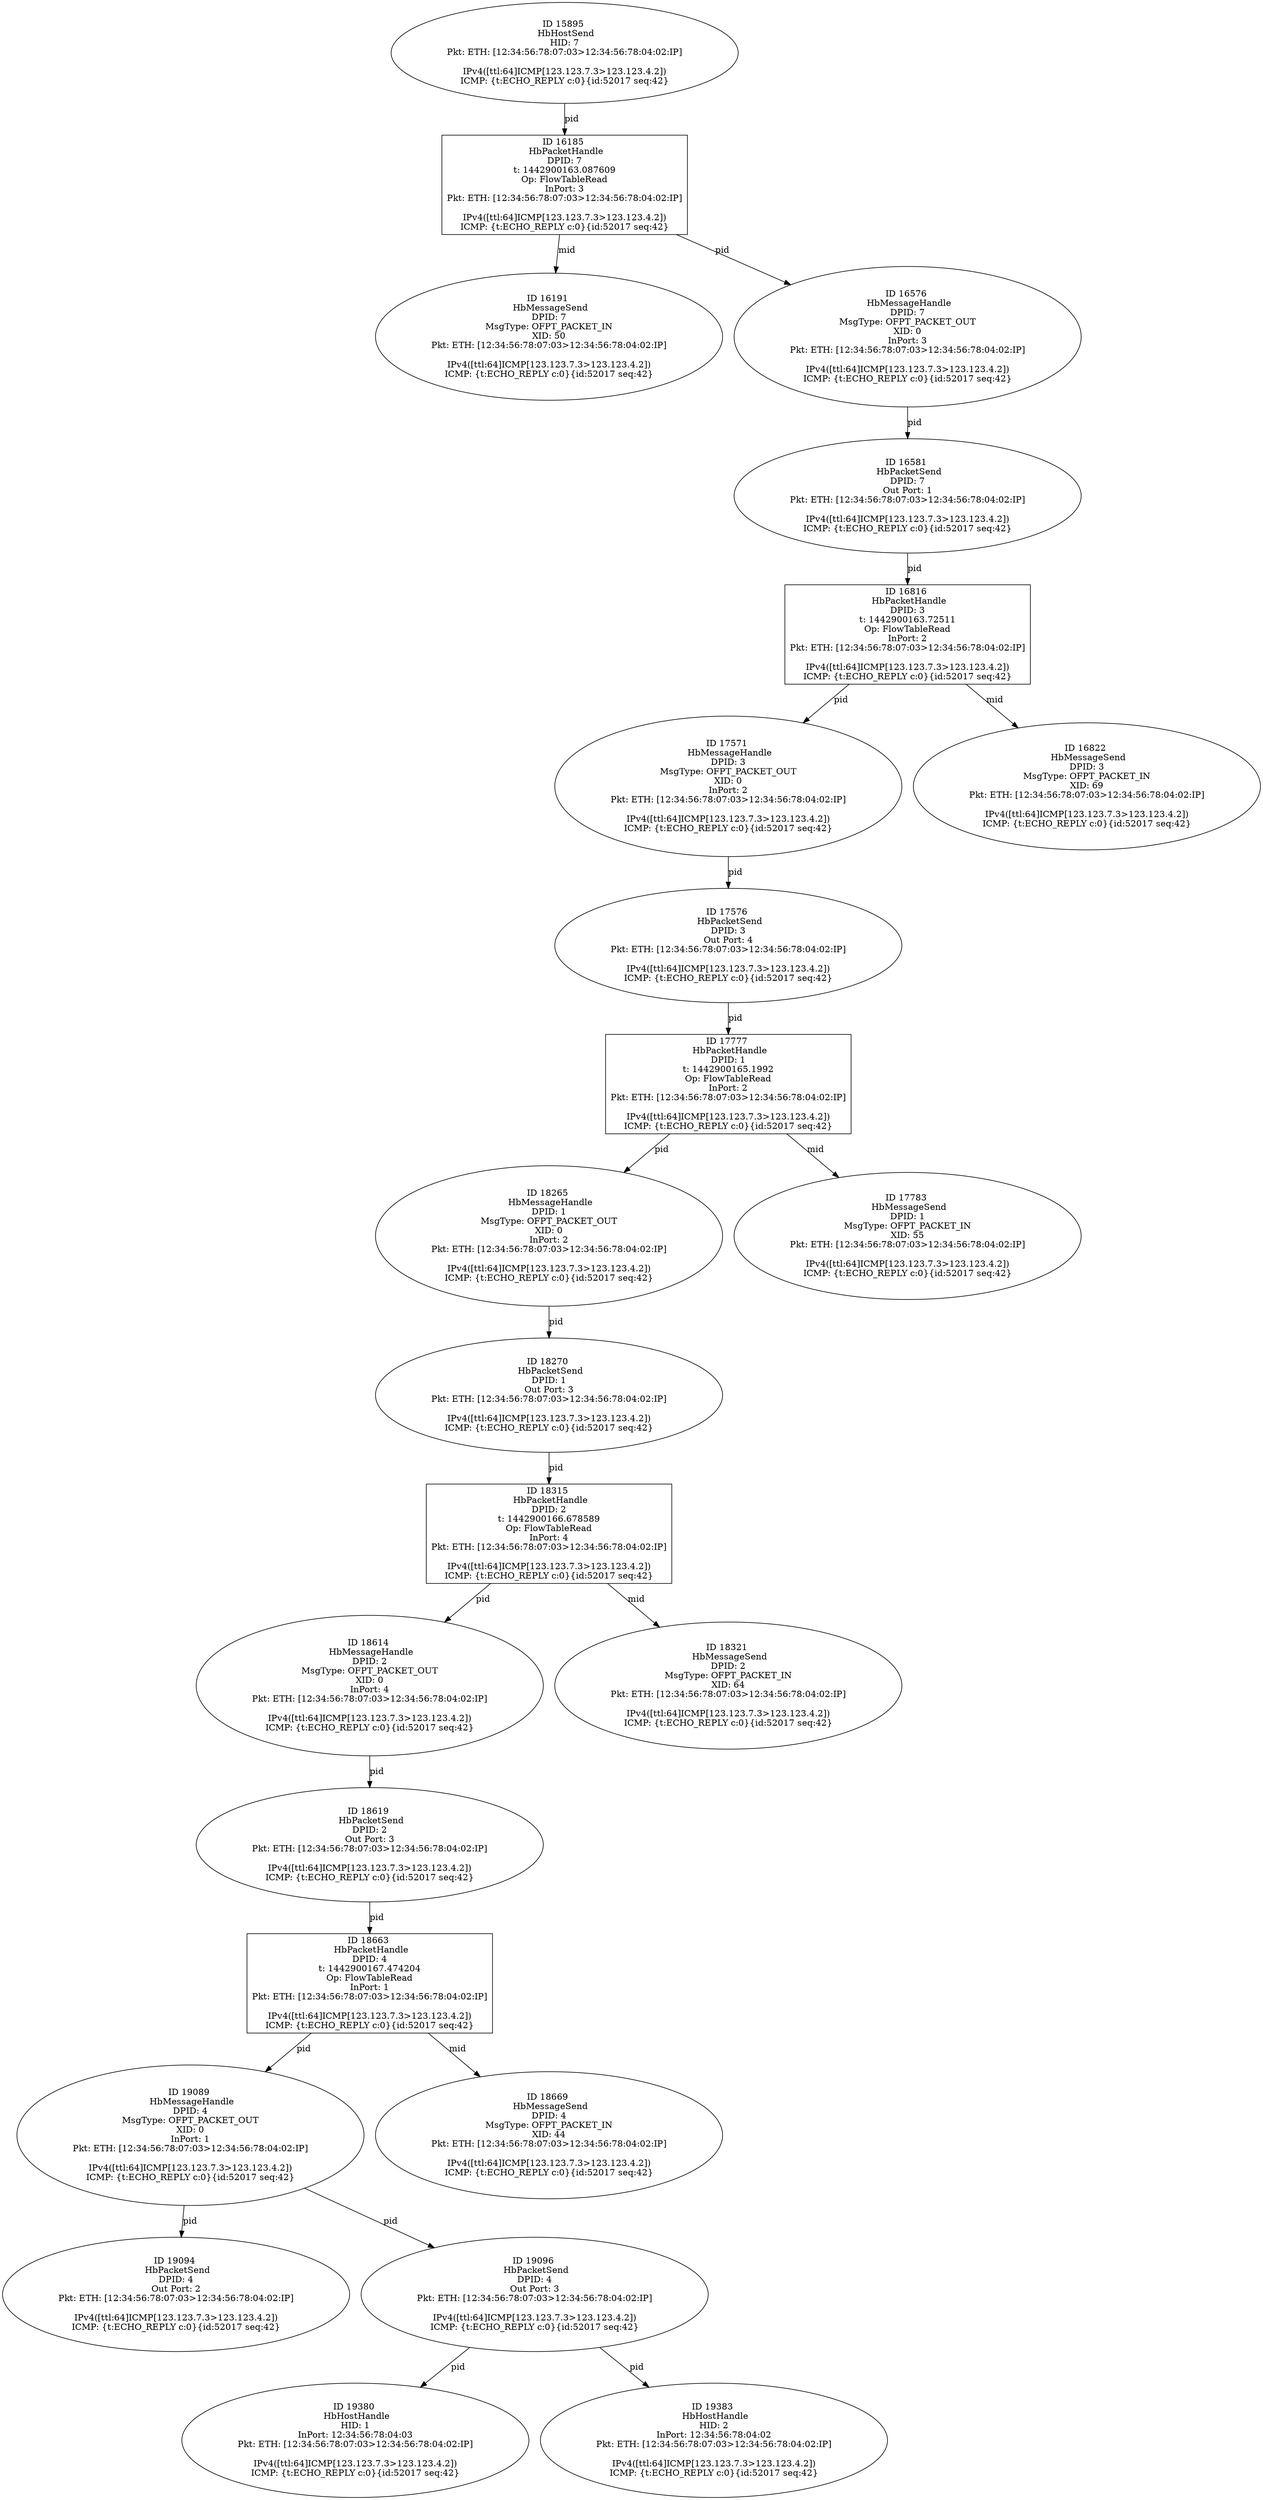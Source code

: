 strict digraph G {
18315 [shape=box, event=<hb_events.HbPacketHandle object at 0x10bbb8ad0>, label="ID 18315 
 HbPacketHandle
DPID: 2
t: 1442900166.678589
Op: FlowTableRead
InPort: 4
Pkt: ETH: [12:34:56:78:07:03>12:34:56:78:04:02:IP]

IPv4([ttl:64]ICMP[123.123.7.3>123.123.4.2])
ICMP: {t:ECHO_REPLY c:0}{id:52017 seq:42}"];
19089 [shape=oval, event=<hb_events.HbMessageHandle object at 0x10c01c7d0>, label="ID 19089 
 HbMessageHandle
DPID: 4
MsgType: OFPT_PACKET_OUT
XID: 0
InPort: 1
Pkt: ETH: [12:34:56:78:07:03>12:34:56:78:04:02:IP]

IPv4([ttl:64]ICMP[123.123.7.3>123.123.4.2])
ICMP: {t:ECHO_REPLY c:0}{id:52017 seq:42}"];
19094 [shape=oval, event=<hb_events.HbPacketSend object at 0x10c05c550>, label="ID 19094 
 HbPacketSend
DPID: 4
Out Port: 2
Pkt: ETH: [12:34:56:78:07:03>12:34:56:78:04:02:IP]

IPv4([ttl:64]ICMP[123.123.7.3>123.123.4.2])
ICMP: {t:ECHO_REPLY c:0}{id:52017 seq:42}"];
15895 [shape=oval, event=<hb_events.HbHostSend object at 0x10b2fef10>, label="ID 15895 
 HbHostSend
HID: 7
Pkt: ETH: [12:34:56:78:07:03>12:34:56:78:04:02:IP]

IPv4([ttl:64]ICMP[123.123.7.3>123.123.4.2])
ICMP: {t:ECHO_REPLY c:0}{id:52017 seq:42}"];
19096 [shape=oval, event=<hb_events.HbPacketSend object at 0x10c05c610>, label="ID 19096 
 HbPacketSend
DPID: 4
Out Port: 3
Pkt: ETH: [12:34:56:78:07:03>12:34:56:78:04:02:IP]

IPv4([ttl:64]ICMP[123.123.7.3>123.123.4.2])
ICMP: {t:ECHO_REPLY c:0}{id:52017 seq:42}"];
18614 [shape=oval, event=<hb_events.HbMessageHandle object at 0x10bca7390>, label="ID 18614 
 HbMessageHandle
DPID: 2
MsgType: OFPT_PACKET_OUT
XID: 0
InPort: 4
Pkt: ETH: [12:34:56:78:07:03>12:34:56:78:04:02:IP]

IPv4([ttl:64]ICMP[123.123.7.3>123.123.4.2])
ICMP: {t:ECHO_REPLY c:0}{id:52017 seq:42}"];
17571 [shape=oval, event=<hb_events.HbMessageHandle object at 0x10b80e7d0>, label="ID 17571 
 HbMessageHandle
DPID: 3
MsgType: OFPT_PACKET_OUT
XID: 0
InPort: 2
Pkt: ETH: [12:34:56:78:07:03>12:34:56:78:04:02:IP]

IPv4([ttl:64]ICMP[123.123.7.3>123.123.4.2])
ICMP: {t:ECHO_REPLY c:0}{id:52017 seq:42}"];
17576 [shape=oval, event=<hb_events.HbPacketSend object at 0x10b80ec50>, label="ID 17576 
 HbPacketSend
DPID: 3
Out Port: 4
Pkt: ETH: [12:34:56:78:07:03>12:34:56:78:04:02:IP]

IPv4([ttl:64]ICMP[123.123.7.3>123.123.4.2])
ICMP: {t:ECHO_REPLY c:0}{id:52017 seq:42}"];
16816 [shape=box, event=<hb_events.HbPacketHandle object at 0x10b534d50>, label="ID 16816 
 HbPacketHandle
DPID: 3
t: 1442900163.72511
Op: FlowTableRead
InPort: 2
Pkt: ETH: [12:34:56:78:07:03>12:34:56:78:04:02:IP]

IPv4([ttl:64]ICMP[123.123.7.3>123.123.4.2])
ICMP: {t:ECHO_REPLY c:0}{id:52017 seq:42}"];
19380 [shape=oval, event=<hb_events.HbHostHandle object at 0x10c1dbfd0>, label="ID 19380 
 HbHostHandle
HID: 1
InPort: 12:34:56:78:04:03
Pkt: ETH: [12:34:56:78:07:03>12:34:56:78:04:02:IP]

IPv4([ttl:64]ICMP[123.123.7.3>123.123.4.2])
ICMP: {t:ECHO_REPLY c:0}{id:52017 seq:42}"];
16822 [shape=oval, event=<hb_events.HbMessageSend object at 0x10b53bc50>, label="ID 16822 
 HbMessageSend
DPID: 3
MsgType: OFPT_PACKET_IN
XID: 69
Pkt: ETH: [12:34:56:78:07:03>12:34:56:78:04:02:IP]

IPv4([ttl:64]ICMP[123.123.7.3>123.123.4.2])
ICMP: {t:ECHO_REPLY c:0}{id:52017 seq:42}"];
19383 [shape=oval, event=<hb_events.HbHostHandle object at 0x10c1e0110>, label="ID 19383 
 HbHostHandle
HID: 2
InPort: 12:34:56:78:04:02
Pkt: ETH: [12:34:56:78:07:03>12:34:56:78:04:02:IP]

IPv4([ttl:64]ICMP[123.123.7.3>123.123.4.2])
ICMP: {t:ECHO_REPLY c:0}{id:52017 seq:42}"];
16185 [shape=box, event=<hb_events.HbPacketHandle object at 0x10b3a2290>, label="ID 16185 
 HbPacketHandle
DPID: 7
t: 1442900163.087609
Op: FlowTableRead
InPort: 3
Pkt: ETH: [12:34:56:78:07:03>12:34:56:78:04:02:IP]

IPv4([ttl:64]ICMP[123.123.7.3>123.123.4.2])
ICMP: {t:ECHO_REPLY c:0}{id:52017 seq:42}"];
18619 [shape=oval, event=<hb_events.HbPacketSend object at 0x10bca78d0>, label="ID 18619 
 HbPacketSend
DPID: 2
Out Port: 3
Pkt: ETH: [12:34:56:78:07:03>12:34:56:78:04:02:IP]

IPv4([ttl:64]ICMP[123.123.7.3>123.123.4.2])
ICMP: {t:ECHO_REPLY c:0}{id:52017 seq:42}"];
16191 [shape=oval, event=<hb_events.HbMessageSend object at 0x10b3a2a50>, label="ID 16191 
 HbMessageSend
DPID: 7
MsgType: OFPT_PACKET_IN
XID: 50
Pkt: ETH: [12:34:56:78:07:03>12:34:56:78:04:02:IP]

IPv4([ttl:64]ICMP[123.123.7.3>123.123.4.2])
ICMP: {t:ECHO_REPLY c:0}{id:52017 seq:42}"];
16576 [shape=oval, event=<hb_events.HbMessageHandle object at 0x10b47e890>, label="ID 16576 
 HbMessageHandle
DPID: 7
MsgType: OFPT_PACKET_OUT
XID: 0
InPort: 3
Pkt: ETH: [12:34:56:78:07:03>12:34:56:78:04:02:IP]

IPv4([ttl:64]ICMP[123.123.7.3>123.123.4.2])
ICMP: {t:ECHO_REPLY c:0}{id:52017 seq:42}"];
16581 [shape=oval, event=<hb_events.HbPacketSend object at 0x10b4929d0>, label="ID 16581 
 HbPacketSend
DPID: 7
Out Port: 1
Pkt: ETH: [12:34:56:78:07:03>12:34:56:78:04:02:IP]

IPv4([ttl:64]ICMP[123.123.7.3>123.123.4.2])
ICMP: {t:ECHO_REPLY c:0}{id:52017 seq:42}"];
18321 [shape=oval, event=<hb_events.HbMessageSend object at 0x10bb78410>, label="ID 18321 
 HbMessageSend
DPID: 2
MsgType: OFPT_PACKET_IN
XID: 64
Pkt: ETH: [12:34:56:78:07:03>12:34:56:78:04:02:IP]

IPv4([ttl:64]ICMP[123.123.7.3>123.123.4.2])
ICMP: {t:ECHO_REPLY c:0}{id:52017 seq:42}"];
18265 [shape=oval, event=<hb_events.HbMessageHandle object at 0x10bb72950>, label="ID 18265 
 HbMessageHandle
DPID: 1
MsgType: OFPT_PACKET_OUT
XID: 0
InPort: 2
Pkt: ETH: [12:34:56:78:07:03>12:34:56:78:04:02:IP]

IPv4([ttl:64]ICMP[123.123.7.3>123.123.4.2])
ICMP: {t:ECHO_REPLY c:0}{id:52017 seq:42}"];
18270 [shape=oval, event=<hb_events.HbPacketSend object at 0x10bb72f90>, label="ID 18270 
 HbPacketSend
DPID: 1
Out Port: 3
Pkt: ETH: [12:34:56:78:07:03>12:34:56:78:04:02:IP]

IPv4([ttl:64]ICMP[123.123.7.3>123.123.4.2])
ICMP: {t:ECHO_REPLY c:0}{id:52017 seq:42}"];
18663 [shape=box, event=<hb_events.HbPacketHandle object at 0x10bda6a50>, label="ID 18663 
 HbPacketHandle
DPID: 4
t: 1442900167.474204
Op: FlowTableRead
InPort: 1
Pkt: ETH: [12:34:56:78:07:03>12:34:56:78:04:02:IP]

IPv4([ttl:64]ICMP[123.123.7.3>123.123.4.2])
ICMP: {t:ECHO_REPLY c:0}{id:52017 seq:42}"];
18669 [shape=oval, event=<hb_events.HbMessageSend object at 0x10bd85410>, label="ID 18669 
 HbMessageSend
DPID: 4
MsgType: OFPT_PACKET_IN
XID: 44
Pkt: ETH: [12:34:56:78:07:03>12:34:56:78:04:02:IP]

IPv4([ttl:64]ICMP[123.123.7.3>123.123.4.2])
ICMP: {t:ECHO_REPLY c:0}{id:52017 seq:42}"];
17777 [shape=box, event=<hb_events.HbPacketHandle object at 0x10b90b390>, label="ID 17777 
 HbPacketHandle
DPID: 1
t: 1442900165.1992
Op: FlowTableRead
InPort: 2
Pkt: ETH: [12:34:56:78:07:03>12:34:56:78:04:02:IP]

IPv4([ttl:64]ICMP[123.123.7.3>123.123.4.2])
ICMP: {t:ECHO_REPLY c:0}{id:52017 seq:42}"];
17783 [shape=oval, event=<hb_events.HbMessageSend object at 0x10b90bb50>, label="ID 17783 
 HbMessageSend
DPID: 1
MsgType: OFPT_PACKET_IN
XID: 55
Pkt: ETH: [12:34:56:78:07:03>12:34:56:78:04:02:IP]

IPv4([ttl:64]ICMP[123.123.7.3>123.123.4.2])
ICMP: {t:ECHO_REPLY c:0}{id:52017 seq:42}"];
18315 -> 18321  [rel=mid, label=mid];
18315 -> 18614  [rel=pid, label=pid];
19089 -> 19096  [rel=pid, label=pid];
19089 -> 19094  [rel=pid, label=pid];
15895 -> 16185  [rel=pid, label=pid];
19096 -> 19380  [rel=pid, label=pid];
19096 -> 19383  [rel=pid, label=pid];
18614 -> 18619  [rel=pid, label=pid];
17571 -> 17576  [rel=pid, label=pid];
17576 -> 17777  [rel=pid, label=pid];
16816 -> 17571  [rel=pid, label=pid];
16816 -> 16822  [rel=mid, label=mid];
16185 -> 16576  [rel=pid, label=pid];
16185 -> 16191  [rel=mid, label=mid];
18619 -> 18663  [rel=pid, label=pid];
16576 -> 16581  [rel=pid, label=pid];
16581 -> 16816  [rel=pid, label=pid];
18265 -> 18270  [rel=pid, label=pid];
18270 -> 18315  [rel=pid, label=pid];
18663 -> 19089  [rel=pid, label=pid];
18663 -> 18669  [rel=mid, label=mid];
17777 -> 18265  [rel=pid, label=pid];
17777 -> 17783  [rel=mid, label=mid];
}
